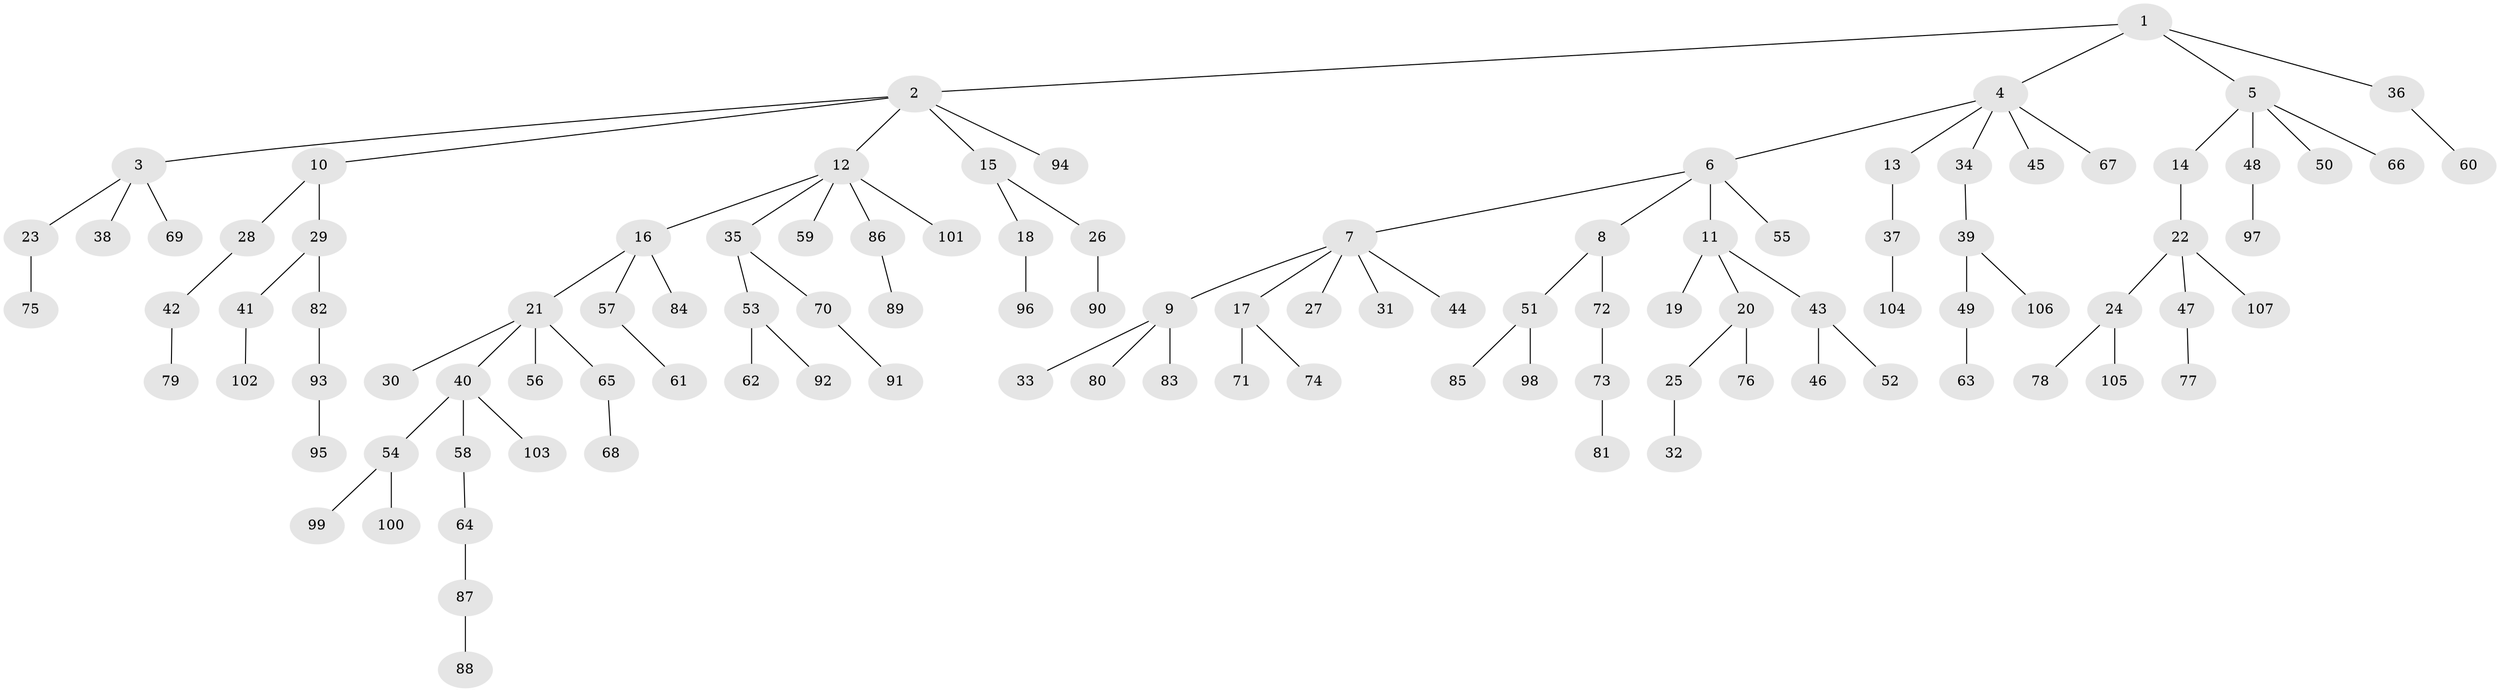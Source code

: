 // coarse degree distribution, {4: 0.08571428571428572, 6: 0.02857142857142857, 3: 0.08571428571428572, 5: 0.05714285714285714, 2: 0.17142857142857143, 1: 0.5714285714285714}
// Generated by graph-tools (version 1.1) at 2025/42/03/06/25 10:42:05]
// undirected, 107 vertices, 106 edges
graph export_dot {
graph [start="1"]
  node [color=gray90,style=filled];
  1;
  2;
  3;
  4;
  5;
  6;
  7;
  8;
  9;
  10;
  11;
  12;
  13;
  14;
  15;
  16;
  17;
  18;
  19;
  20;
  21;
  22;
  23;
  24;
  25;
  26;
  27;
  28;
  29;
  30;
  31;
  32;
  33;
  34;
  35;
  36;
  37;
  38;
  39;
  40;
  41;
  42;
  43;
  44;
  45;
  46;
  47;
  48;
  49;
  50;
  51;
  52;
  53;
  54;
  55;
  56;
  57;
  58;
  59;
  60;
  61;
  62;
  63;
  64;
  65;
  66;
  67;
  68;
  69;
  70;
  71;
  72;
  73;
  74;
  75;
  76;
  77;
  78;
  79;
  80;
  81;
  82;
  83;
  84;
  85;
  86;
  87;
  88;
  89;
  90;
  91;
  92;
  93;
  94;
  95;
  96;
  97;
  98;
  99;
  100;
  101;
  102;
  103;
  104;
  105;
  106;
  107;
  1 -- 2;
  1 -- 4;
  1 -- 5;
  1 -- 36;
  2 -- 3;
  2 -- 10;
  2 -- 12;
  2 -- 15;
  2 -- 94;
  3 -- 23;
  3 -- 38;
  3 -- 69;
  4 -- 6;
  4 -- 13;
  4 -- 34;
  4 -- 45;
  4 -- 67;
  5 -- 14;
  5 -- 48;
  5 -- 50;
  5 -- 66;
  6 -- 7;
  6 -- 8;
  6 -- 11;
  6 -- 55;
  7 -- 9;
  7 -- 17;
  7 -- 27;
  7 -- 31;
  7 -- 44;
  8 -- 51;
  8 -- 72;
  9 -- 33;
  9 -- 80;
  9 -- 83;
  10 -- 28;
  10 -- 29;
  11 -- 19;
  11 -- 20;
  11 -- 43;
  12 -- 16;
  12 -- 35;
  12 -- 59;
  12 -- 86;
  12 -- 101;
  13 -- 37;
  14 -- 22;
  15 -- 18;
  15 -- 26;
  16 -- 21;
  16 -- 57;
  16 -- 84;
  17 -- 71;
  17 -- 74;
  18 -- 96;
  20 -- 25;
  20 -- 76;
  21 -- 30;
  21 -- 40;
  21 -- 56;
  21 -- 65;
  22 -- 24;
  22 -- 47;
  22 -- 107;
  23 -- 75;
  24 -- 78;
  24 -- 105;
  25 -- 32;
  26 -- 90;
  28 -- 42;
  29 -- 41;
  29 -- 82;
  34 -- 39;
  35 -- 53;
  35 -- 70;
  36 -- 60;
  37 -- 104;
  39 -- 49;
  39 -- 106;
  40 -- 54;
  40 -- 58;
  40 -- 103;
  41 -- 102;
  42 -- 79;
  43 -- 46;
  43 -- 52;
  47 -- 77;
  48 -- 97;
  49 -- 63;
  51 -- 85;
  51 -- 98;
  53 -- 62;
  53 -- 92;
  54 -- 99;
  54 -- 100;
  57 -- 61;
  58 -- 64;
  64 -- 87;
  65 -- 68;
  70 -- 91;
  72 -- 73;
  73 -- 81;
  82 -- 93;
  86 -- 89;
  87 -- 88;
  93 -- 95;
}
